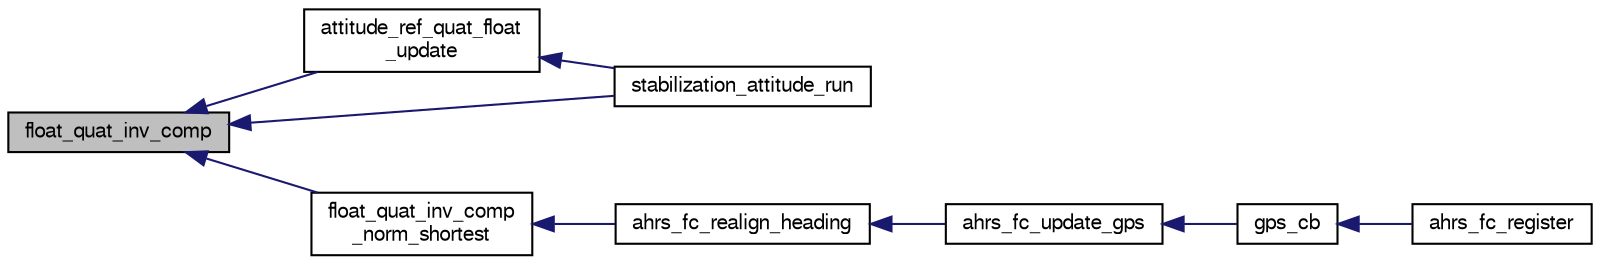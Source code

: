 digraph "float_quat_inv_comp"
{
  edge [fontname="FreeSans",fontsize="10",labelfontname="FreeSans",labelfontsize="10"];
  node [fontname="FreeSans",fontsize="10",shape=record];
  rankdir="LR";
  Node1 [label="float_quat_inv_comp",height=0.2,width=0.4,color="black", fillcolor="grey75", style="filled", fontcolor="black"];
  Node1 -> Node2 [dir="back",color="midnightblue",fontsize="10",style="solid",fontname="FreeSans"];
  Node2 [label="attitude_ref_quat_float\l_update",height=0.2,width=0.4,color="black", fillcolor="white", style="filled",URL="$stabilization__attitude__ref__quat__float_8h.html#a6246617981d4269af34291dafdd9f1e3"];
  Node2 -> Node3 [dir="back",color="midnightblue",fontsize="10",style="solid",fontname="FreeSans"];
  Node3 [label="stabilization_attitude_run",height=0.2,width=0.4,color="black", fillcolor="white", style="filled",URL="$stabilization__attitude__quat__float_8c.html#a18a45e70bf2fae908ece863a764f777b"];
  Node1 -> Node4 [dir="back",color="midnightblue",fontsize="10",style="solid",fontname="FreeSans"];
  Node4 [label="float_quat_inv_comp\l_norm_shortest",height=0.2,width=0.4,color="black", fillcolor="white", style="filled",URL="$group__math__algebra__float.html#ga154c3d68389b47e11fcdace73b1d75a7",tooltip="Composition (multiplication) of two quaternions with normalization. "];
  Node4 -> Node5 [dir="back",color="midnightblue",fontsize="10",style="solid",fontname="FreeSans"];
  Node5 [label="ahrs_fc_realign_heading",height=0.2,width=0.4,color="black", fillcolor="white", style="filled",URL="$ahrs__float__cmpl_8h.html#aaabc7dc5bd1a6623dfd6b6642badcb1c",tooltip="Hard reset yaw to a heading. "];
  Node5 -> Node6 [dir="back",color="midnightblue",fontsize="10",style="solid",fontname="FreeSans"];
  Node6 [label="ahrs_fc_update_gps",height=0.2,width=0.4,color="black", fillcolor="white", style="filled",URL="$ahrs__float__cmpl_8h.html#ad866a4c74ddf87b458a8cadc7a002ef2"];
  Node6 -> Node7 [dir="back",color="midnightblue",fontsize="10",style="solid",fontname="FreeSans"];
  Node7 [label="gps_cb",height=0.2,width=0.4,color="black", fillcolor="white", style="filled",URL="$ahrs__float__cmpl__wrapper_8c.html#a1c1656ce80fe1f1ad49fea691164dbf8"];
  Node7 -> Node8 [dir="back",color="midnightblue",fontsize="10",style="solid",fontname="FreeSans"];
  Node8 [label="ahrs_fc_register",height=0.2,width=0.4,color="black", fillcolor="white", style="filled",URL="$ahrs__float__cmpl__wrapper_8h.html#aa47cd2e2f95362dd732bac1f275344e0"];
  Node1 -> Node3 [dir="back",color="midnightblue",fontsize="10",style="solid",fontname="FreeSans"];
}
